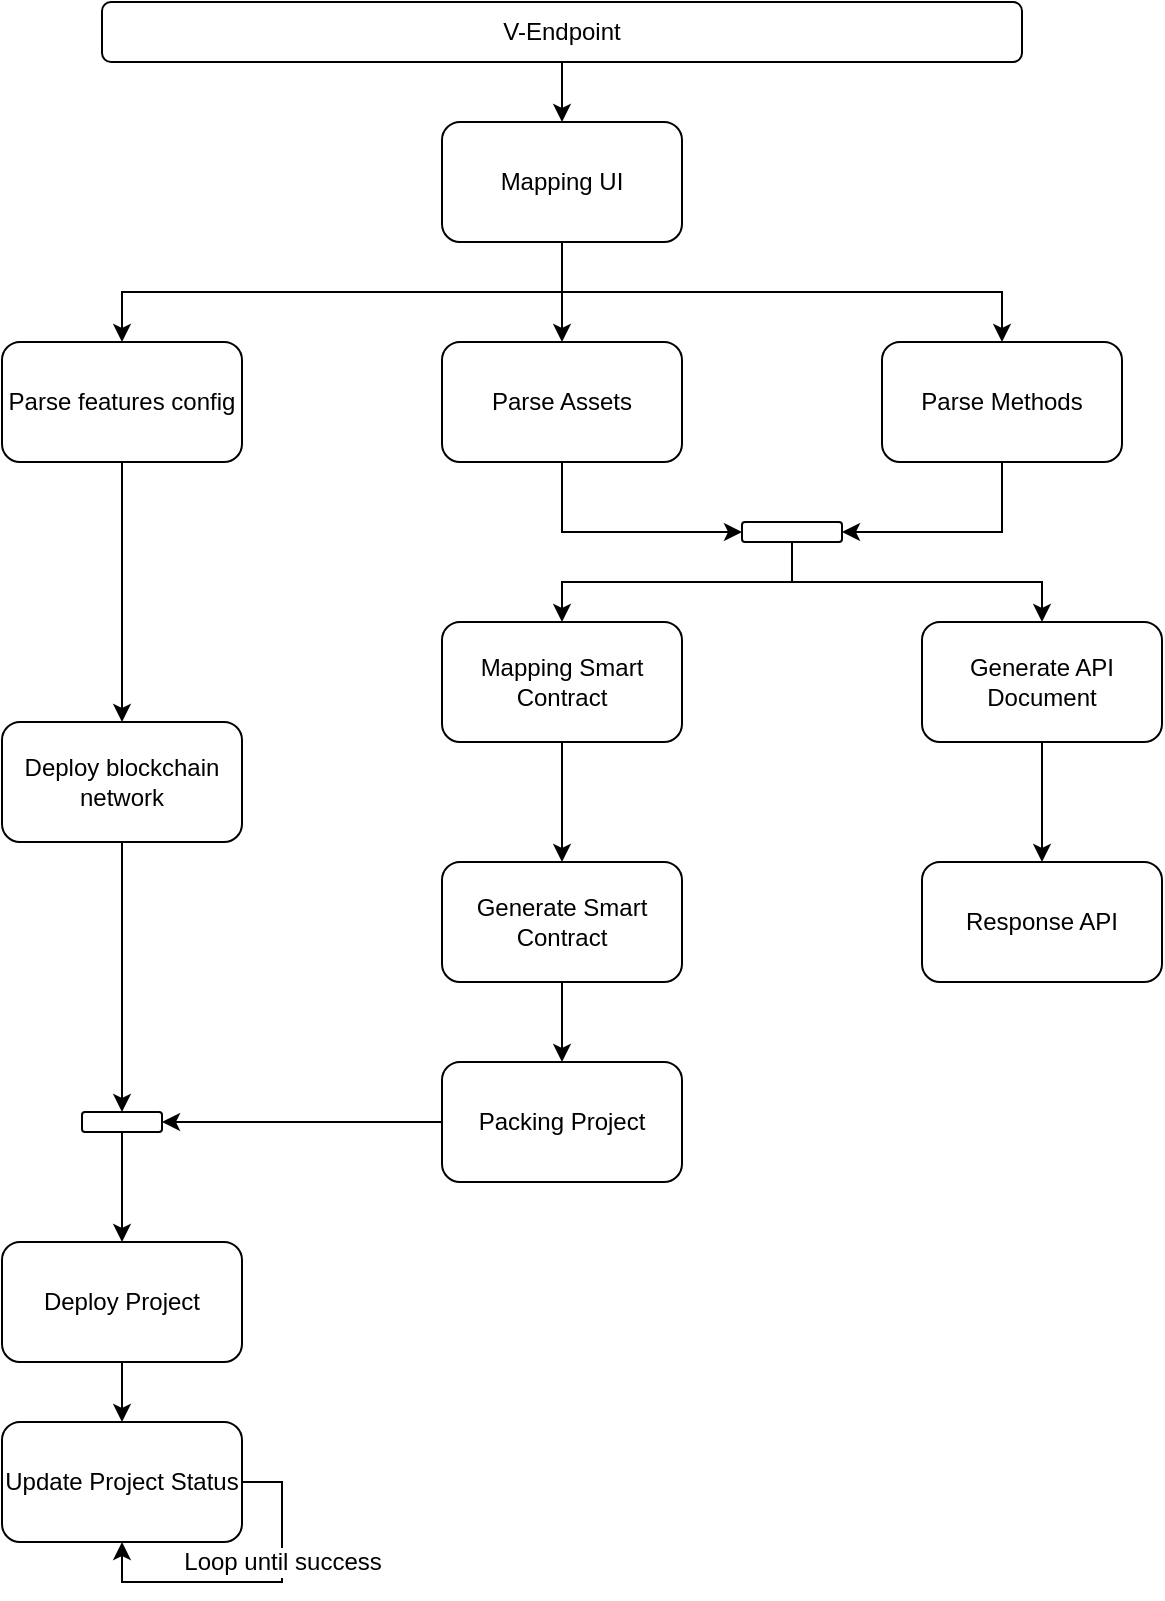 <mxfile version="12.6.6" type="github">
  <diagram id="jUSu_pGqqmsOer4zh4F_" name="Page-1">
    <mxGraphModel dx="1553" dy="805" grid="1" gridSize="10" guides="1" tooltips="1" connect="1" arrows="1" fold="1" page="1" pageScale="1" pageWidth="1169" pageHeight="827" math="0" shadow="0">
      <root>
        <mxCell id="0"/>
        <mxCell id="1" parent="0"/>
        <mxCell id="D2G3VPiOAvA9YFe5oN5B-3" value="" style="edgeStyle=orthogonalEdgeStyle;rounded=0;orthogonalLoop=1;jettySize=auto;html=1;" edge="1" parent="1" source="jc0B_yn2rUWkLOoc7k1S-2" target="D2G3VPiOAvA9YFe5oN5B-1">
          <mxGeometry relative="1" as="geometry"/>
        </mxCell>
        <mxCell id="jc0B_yn2rUWkLOoc7k1S-2" value="V-Endpoint" style="rounded=1;whiteSpace=wrap;html=1;" parent="1" vertex="1">
          <mxGeometry x="290" y="90" width="460" height="30" as="geometry"/>
        </mxCell>
        <mxCell id="D2G3VPiOAvA9YFe5oN5B-14" style="edgeStyle=orthogonalEdgeStyle;rounded=0;orthogonalLoop=1;jettySize=auto;html=1;exitX=0.5;exitY=1;exitDx=0;exitDy=0;entryX=0.5;entryY=0;entryDx=0;entryDy=0;" edge="1" parent="1" source="D2G3VPiOAvA9YFe5oN5B-1" target="D2G3VPiOAvA9YFe5oN5B-13">
          <mxGeometry relative="1" as="geometry"/>
        </mxCell>
        <mxCell id="D2G3VPiOAvA9YFe5oN5B-27" style="edgeStyle=orthogonalEdgeStyle;rounded=0;orthogonalLoop=1;jettySize=auto;html=1;" edge="1" parent="1" source="D2G3VPiOAvA9YFe5oN5B-1" target="D2G3VPiOAvA9YFe5oN5B-5">
          <mxGeometry relative="1" as="geometry"/>
        </mxCell>
        <mxCell id="D2G3VPiOAvA9YFe5oN5B-28" style="edgeStyle=orthogonalEdgeStyle;rounded=0;orthogonalLoop=1;jettySize=auto;html=1;exitX=0.5;exitY=1;exitDx=0;exitDy=0;entryX=0.5;entryY=0;entryDx=0;entryDy=0;" edge="1" parent="1" source="D2G3VPiOAvA9YFe5oN5B-1" target="D2G3VPiOAvA9YFe5oN5B-25">
          <mxGeometry relative="1" as="geometry"/>
        </mxCell>
        <mxCell id="D2G3VPiOAvA9YFe5oN5B-1" value="Mapping UI" style="rounded=1;whiteSpace=wrap;html=1;" vertex="1" parent="1">
          <mxGeometry x="460" y="150" width="120" height="60" as="geometry"/>
        </mxCell>
        <mxCell id="D2G3VPiOAvA9YFe5oN5B-29" style="edgeStyle=orthogonalEdgeStyle;rounded=0;orthogonalLoop=1;jettySize=auto;html=1;exitX=0.5;exitY=1;exitDx=0;exitDy=0;entryX=0;entryY=0.5;entryDx=0;entryDy=0;" edge="1" parent="1" source="D2G3VPiOAvA9YFe5oN5B-5" target="D2G3VPiOAvA9YFe5oN5B-15">
          <mxGeometry relative="1" as="geometry"/>
        </mxCell>
        <mxCell id="D2G3VPiOAvA9YFe5oN5B-5" value="Parse Assets" style="rounded=1;whiteSpace=wrap;html=1;" vertex="1" parent="1">
          <mxGeometry x="460" y="260" width="120" height="60" as="geometry"/>
        </mxCell>
        <mxCell id="D2G3VPiOAvA9YFe5oN5B-17" style="edgeStyle=orthogonalEdgeStyle;rounded=0;orthogonalLoop=1;jettySize=auto;html=1;entryX=1;entryY=0.5;entryDx=0;entryDy=0;" edge="1" parent="1" source="D2G3VPiOAvA9YFe5oN5B-13" target="D2G3VPiOAvA9YFe5oN5B-15">
          <mxGeometry relative="1" as="geometry">
            <Array as="points">
              <mxPoint x="740" y="355"/>
            </Array>
          </mxGeometry>
        </mxCell>
        <mxCell id="D2G3VPiOAvA9YFe5oN5B-13" value="Parse Methods" style="rounded=1;whiteSpace=wrap;html=1;" vertex="1" parent="1">
          <mxGeometry x="680" y="260" width="120" height="60" as="geometry"/>
        </mxCell>
        <mxCell id="D2G3VPiOAvA9YFe5oN5B-20" style="edgeStyle=orthogonalEdgeStyle;rounded=0;orthogonalLoop=1;jettySize=auto;html=1;exitX=0.5;exitY=1;exitDx=0;exitDy=0;entryX=0.5;entryY=0;entryDx=0;entryDy=0;" edge="1" parent="1" source="D2G3VPiOAvA9YFe5oN5B-15" target="D2G3VPiOAvA9YFe5oN5B-19">
          <mxGeometry relative="1" as="geometry">
            <Array as="points">
              <mxPoint x="525" y="380"/>
              <mxPoint x="380" y="380"/>
            </Array>
          </mxGeometry>
        </mxCell>
        <mxCell id="D2G3VPiOAvA9YFe5oN5B-22" style="edgeStyle=orthogonalEdgeStyle;rounded=0;orthogonalLoop=1;jettySize=auto;html=1;exitX=0.5;exitY=1;exitDx=0;exitDy=0;entryX=0.5;entryY=0;entryDx=0;entryDy=0;" edge="1" parent="1" source="D2G3VPiOAvA9YFe5oN5B-15" target="D2G3VPiOAvA9YFe5oN5B-21">
          <mxGeometry relative="1" as="geometry">
            <Array as="points">
              <mxPoint x="525" y="380"/>
              <mxPoint x="660" y="380"/>
            </Array>
          </mxGeometry>
        </mxCell>
        <mxCell id="D2G3VPiOAvA9YFe5oN5B-15" value="" style="rounded=1;whiteSpace=wrap;html=1;" vertex="1" parent="1">
          <mxGeometry x="610" y="350" width="50" height="10" as="geometry"/>
        </mxCell>
        <mxCell id="D2G3VPiOAvA9YFe5oN5B-33" style="edgeStyle=orthogonalEdgeStyle;rounded=0;orthogonalLoop=1;jettySize=auto;html=1;exitX=0.5;exitY=1;exitDx=0;exitDy=0;entryX=0.5;entryY=0;entryDx=0;entryDy=0;" edge="1" parent="1" source="D2G3VPiOAvA9YFe5oN5B-19" target="D2G3VPiOAvA9YFe5oN5B-32">
          <mxGeometry relative="1" as="geometry"/>
        </mxCell>
        <mxCell id="D2G3VPiOAvA9YFe5oN5B-19" value="Mapping Smart Contract" style="rounded=1;whiteSpace=wrap;html=1;" vertex="1" parent="1">
          <mxGeometry x="460" y="400" width="120" height="60" as="geometry"/>
        </mxCell>
        <mxCell id="D2G3VPiOAvA9YFe5oN5B-23" style="edgeStyle=orthogonalEdgeStyle;rounded=0;orthogonalLoop=1;jettySize=auto;html=1;exitX=0.5;exitY=1;exitDx=0;exitDy=0;entryX=0.5;entryY=0;entryDx=0;entryDy=0;" edge="1" parent="1" source="D2G3VPiOAvA9YFe5oN5B-21" target="D2G3VPiOAvA9YFe5oN5B-24">
          <mxGeometry relative="1" as="geometry">
            <mxPoint x="660" y="510" as="targetPoint"/>
          </mxGeometry>
        </mxCell>
        <mxCell id="D2G3VPiOAvA9YFe5oN5B-21" value="Generate API Document" style="rounded=1;whiteSpace=wrap;html=1;" vertex="1" parent="1">
          <mxGeometry x="700" y="400" width="120" height="60" as="geometry"/>
        </mxCell>
        <mxCell id="D2G3VPiOAvA9YFe5oN5B-24" value="Response API" style="rounded=1;whiteSpace=wrap;html=1;" vertex="1" parent="1">
          <mxGeometry x="700" y="520" width="120" height="60" as="geometry"/>
        </mxCell>
        <mxCell id="D2G3VPiOAvA9YFe5oN5B-31" style="edgeStyle=orthogonalEdgeStyle;rounded=0;orthogonalLoop=1;jettySize=auto;html=1;exitX=0.5;exitY=1;exitDx=0;exitDy=0;entryX=0.5;entryY=0;entryDx=0;entryDy=0;" edge="1" parent="1" source="D2G3VPiOAvA9YFe5oN5B-25" target="D2G3VPiOAvA9YFe5oN5B-30">
          <mxGeometry relative="1" as="geometry"/>
        </mxCell>
        <mxCell id="D2G3VPiOAvA9YFe5oN5B-25" value="Parse features config" style="rounded=1;whiteSpace=wrap;html=1;" vertex="1" parent="1">
          <mxGeometry x="240" y="260" width="120" height="60" as="geometry"/>
        </mxCell>
        <mxCell id="D2G3VPiOAvA9YFe5oN5B-43" style="edgeStyle=orthogonalEdgeStyle;rounded=0;orthogonalLoop=1;jettySize=auto;html=1;exitX=0.5;exitY=1;exitDx=0;exitDy=0;entryX=0.5;entryY=0;entryDx=0;entryDy=0;" edge="1" parent="1" source="D2G3VPiOAvA9YFe5oN5B-30" target="D2G3VPiOAvA9YFe5oN5B-42">
          <mxGeometry relative="1" as="geometry"/>
        </mxCell>
        <mxCell id="D2G3VPiOAvA9YFe5oN5B-30" value="Deploy blockchain network" style="rounded=1;whiteSpace=wrap;html=1;" vertex="1" parent="1">
          <mxGeometry x="240" y="450" width="120" height="60" as="geometry"/>
        </mxCell>
        <mxCell id="D2G3VPiOAvA9YFe5oN5B-36" style="edgeStyle=orthogonalEdgeStyle;rounded=0;orthogonalLoop=1;jettySize=auto;html=1;exitX=0.5;exitY=1;exitDx=0;exitDy=0;entryX=0.5;entryY=0;entryDx=0;entryDy=0;" edge="1" parent="1" source="D2G3VPiOAvA9YFe5oN5B-32" target="D2G3VPiOAvA9YFe5oN5B-34">
          <mxGeometry relative="1" as="geometry"/>
        </mxCell>
        <mxCell id="D2G3VPiOAvA9YFe5oN5B-32" value="Generate Smart Contract" style="rounded=1;whiteSpace=wrap;html=1;" vertex="1" parent="1">
          <mxGeometry x="460" y="520" width="120" height="60" as="geometry"/>
        </mxCell>
        <mxCell id="D2G3VPiOAvA9YFe5oN5B-40" style="edgeStyle=orthogonalEdgeStyle;rounded=0;orthogonalLoop=1;jettySize=auto;html=1;entryX=1;entryY=0.5;entryDx=0;entryDy=0;" edge="1" parent="1" source="D2G3VPiOAvA9YFe5oN5B-34" target="D2G3VPiOAvA9YFe5oN5B-42">
          <mxGeometry relative="1" as="geometry">
            <mxPoint x="320" y="620" as="targetPoint"/>
          </mxGeometry>
        </mxCell>
        <mxCell id="D2G3VPiOAvA9YFe5oN5B-34" value="Packing Project" style="rounded=1;whiteSpace=wrap;html=1;" vertex="1" parent="1">
          <mxGeometry x="460" y="620" width="120" height="60" as="geometry"/>
        </mxCell>
        <mxCell id="D2G3VPiOAvA9YFe5oN5B-50" style="edgeStyle=orthogonalEdgeStyle;rounded=0;orthogonalLoop=1;jettySize=auto;html=1;exitX=0.5;exitY=1;exitDx=0;exitDy=0;entryX=0.5;entryY=0;entryDx=0;entryDy=0;" edge="1" parent="1" source="D2G3VPiOAvA9YFe5oN5B-35" target="D2G3VPiOAvA9YFe5oN5B-49">
          <mxGeometry relative="1" as="geometry"/>
        </mxCell>
        <mxCell id="D2G3VPiOAvA9YFe5oN5B-35" value="Deploy Project" style="rounded=1;whiteSpace=wrap;html=1;" vertex="1" parent="1">
          <mxGeometry x="240" y="710" width="120" height="60" as="geometry"/>
        </mxCell>
        <mxCell id="D2G3VPiOAvA9YFe5oN5B-47" style="edgeStyle=orthogonalEdgeStyle;rounded=0;orthogonalLoop=1;jettySize=auto;html=1;exitX=0.5;exitY=1;exitDx=0;exitDy=0;" edge="1" parent="1" source="D2G3VPiOAvA9YFe5oN5B-42" target="D2G3VPiOAvA9YFe5oN5B-35">
          <mxGeometry relative="1" as="geometry"/>
        </mxCell>
        <mxCell id="D2G3VPiOAvA9YFe5oN5B-42" value="" style="rounded=1;whiteSpace=wrap;html=1;" vertex="1" parent="1">
          <mxGeometry x="280" y="645" width="40" height="10" as="geometry"/>
        </mxCell>
        <mxCell id="D2G3VPiOAvA9YFe5oN5B-51" style="edgeStyle=orthogonalEdgeStyle;rounded=0;orthogonalLoop=1;jettySize=auto;html=1;exitX=1;exitY=0.5;exitDx=0;exitDy=0;entryX=0.5;entryY=1;entryDx=0;entryDy=0;" edge="1" parent="1" source="D2G3VPiOAvA9YFe5oN5B-49" target="D2G3VPiOAvA9YFe5oN5B-49">
          <mxGeometry relative="1" as="geometry">
            <mxPoint x="300" y="870" as="targetPoint"/>
          </mxGeometry>
        </mxCell>
        <mxCell id="D2G3VPiOAvA9YFe5oN5B-52" value="Loop until success" style="text;html=1;align=center;verticalAlign=middle;resizable=0;points=[];labelBackgroundColor=#ffffff;" vertex="1" connectable="0" parent="D2G3VPiOAvA9YFe5oN5B-51">
          <mxGeometry x="-0.294" relative="1" as="geometry">
            <mxPoint as="offset"/>
          </mxGeometry>
        </mxCell>
        <mxCell id="D2G3VPiOAvA9YFe5oN5B-49" value="Update Project Status" style="rounded=1;whiteSpace=wrap;html=1;" vertex="1" parent="1">
          <mxGeometry x="240" y="800" width="120" height="60" as="geometry"/>
        </mxCell>
      </root>
    </mxGraphModel>
  </diagram>
</mxfile>
